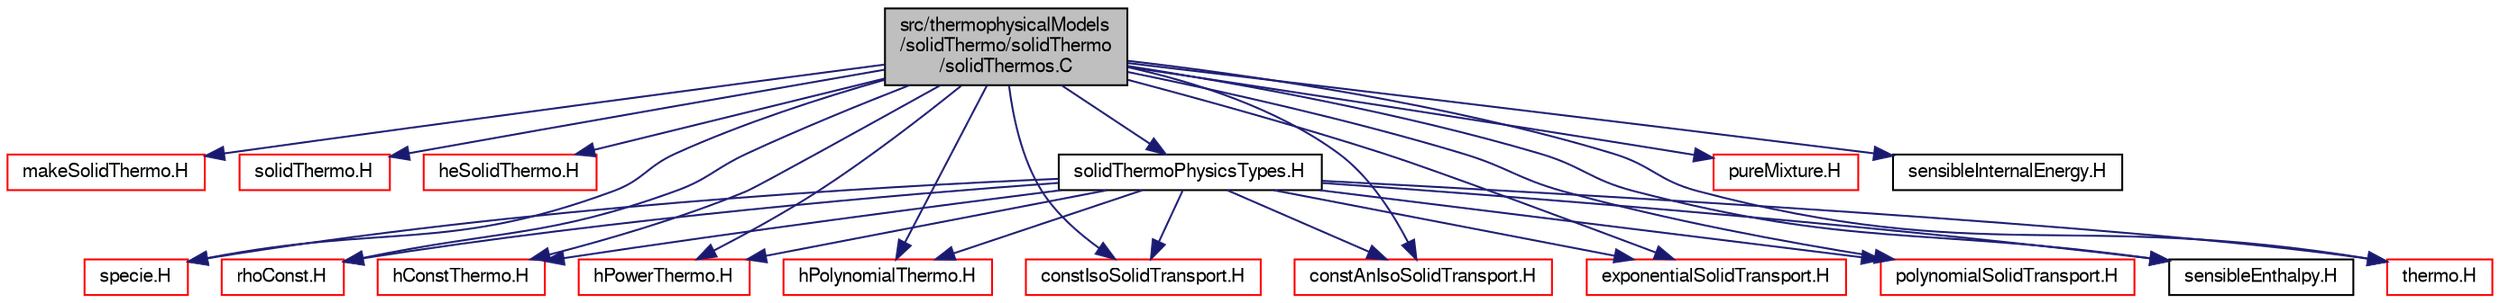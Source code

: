 digraph "src/thermophysicalModels/solidThermo/solidThermo/solidThermos.C"
{
  bgcolor="transparent";
  edge [fontname="FreeSans",fontsize="10",labelfontname="FreeSans",labelfontsize="10"];
  node [fontname="FreeSans",fontsize="10",shape=record];
  Node1 [label="src/thermophysicalModels\l/solidThermo/solidThermo\l/solidThermos.C",height=0.2,width=0.4,color="black", fillcolor="grey75", style="filled" fontcolor="black"];
  Node1 -> Node2 [color="midnightblue",fontsize="10",style="solid",fontname="FreeSans"];
  Node2 [label="makeSolidThermo.H",height=0.2,width=0.4,color="red",URL="$a09780.html",tooltip="Macros for creating solid thermo packages. "];
  Node1 -> Node3 [color="midnightblue",fontsize="10",style="solid",fontname="FreeSans"];
  Node3 [label="solidThermo.H",height=0.2,width=0.4,color="red",URL="$a09782.html"];
  Node1 -> Node4 [color="midnightblue",fontsize="10",style="solid",fontname="FreeSans"];
  Node4 [label="heSolidThermo.H",height=0.2,width=0.4,color="red",URL="$a09779.html"];
  Node1 -> Node5 [color="midnightblue",fontsize="10",style="solid",fontname="FreeSans"];
  Node5 [label="specie.H",height=0.2,width=0.4,color="red",URL="$a09851.html"];
  Node1 -> Node6 [color="midnightblue",fontsize="10",style="solid",fontname="FreeSans"];
  Node6 [label="rhoConst.H",height=0.2,width=0.4,color="red",URL="$a09806.html"];
  Node1 -> Node7 [color="midnightblue",fontsize="10",style="solid",fontname="FreeSans"];
  Node7 [label="hConstThermo.H",height=0.2,width=0.4,color="red",URL="$a09860.html"];
  Node1 -> Node8 [color="midnightblue",fontsize="10",style="solid",fontname="FreeSans"];
  Node8 [label="hPowerThermo.H",height=0.2,width=0.4,color="red",URL="$a09866.html"];
  Node1 -> Node9 [color="midnightblue",fontsize="10",style="solid",fontname="FreeSans"];
  Node9 [label="hPolynomialThermo.H",height=0.2,width=0.4,color="red",URL="$a09863.html"];
  Node1 -> Node10 [color="midnightblue",fontsize="10",style="solid",fontname="FreeSans"];
  Node10 [label="constIsoSolidTransport.H",height=0.2,width=0.4,color="red",URL="$a09766.html"];
  Node1 -> Node11 [color="midnightblue",fontsize="10",style="solid",fontname="FreeSans"];
  Node11 [label="constAnIsoSolidTransport.H",height=0.2,width=0.4,color="red",URL="$a09763.html"];
  Node1 -> Node12 [color="midnightblue",fontsize="10",style="solid",fontname="FreeSans"];
  Node12 [label="exponentialSolidTransport.H",height=0.2,width=0.4,color="red",URL="$a09769.html"];
  Node1 -> Node13 [color="midnightblue",fontsize="10",style="solid",fontname="FreeSans"];
  Node13 [label="polynomialSolidTransport.H",height=0.2,width=0.4,color="red",URL="$a09772.html"];
  Node1 -> Node14 [color="midnightblue",fontsize="10",style="solid",fontname="FreeSans"];
  Node14 [label="pureMixture.H",height=0.2,width=0.4,color="red",URL="$a09467.html"];
  Node1 -> Node15 [color="midnightblue",fontsize="10",style="solid",fontname="FreeSans"];
  Node15 [label="sensibleEnthalpy.H",height=0.2,width=0.4,color="black",URL="$a09871.html"];
  Node1 -> Node16 [color="midnightblue",fontsize="10",style="solid",fontname="FreeSans"];
  Node16 [label="sensibleInternalEnergy.H",height=0.2,width=0.4,color="black",URL="$a09872.html"];
  Node1 -> Node17 [color="midnightblue",fontsize="10",style="solid",fontname="FreeSans"];
  Node17 [label="thermo.H",height=0.2,width=0.4,color="red",URL="$a09874.html"];
  Node1 -> Node18 [color="midnightblue",fontsize="10",style="solid",fontname="FreeSans"];
  Node18 [label="solidThermoPhysicsTypes.H",height=0.2,width=0.4,color="black",URL="$a09754.html",tooltip="Type definitions for solid-thermo-physics models. "];
  Node18 -> Node5 [color="midnightblue",fontsize="10",style="solid",fontname="FreeSans"];
  Node18 -> Node6 [color="midnightblue",fontsize="10",style="solid",fontname="FreeSans"];
  Node18 -> Node7 [color="midnightblue",fontsize="10",style="solid",fontname="FreeSans"];
  Node18 -> Node9 [color="midnightblue",fontsize="10",style="solid",fontname="FreeSans"];
  Node18 -> Node8 [color="midnightblue",fontsize="10",style="solid",fontname="FreeSans"];
  Node18 -> Node10 [color="midnightblue",fontsize="10",style="solid",fontname="FreeSans"];
  Node18 -> Node11 [color="midnightblue",fontsize="10",style="solid",fontname="FreeSans"];
  Node18 -> Node12 [color="midnightblue",fontsize="10",style="solid",fontname="FreeSans"];
  Node18 -> Node13 [color="midnightblue",fontsize="10",style="solid",fontname="FreeSans"];
  Node18 -> Node15 [color="midnightblue",fontsize="10",style="solid",fontname="FreeSans"];
  Node18 -> Node17 [color="midnightblue",fontsize="10",style="solid",fontname="FreeSans"];
}
